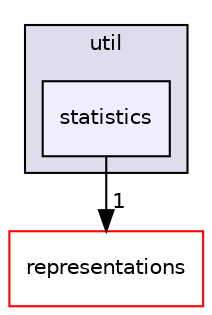 digraph "/home/travis/build/hypro/hypro/src/hypro/util/statistics" {
  compound=true
  node [ fontsize="10", fontname="Helvetica"];
  edge [ labelfontsize="10", labelfontname="Helvetica"];
  subgraph clusterdir_879d833e0dfbe8f31a5e860bb94efb50 {
    graph [ bgcolor="#ddddee", pencolor="black", label="util" fontname="Helvetica", fontsize="10", URL="dir_879d833e0dfbe8f31a5e860bb94efb50.html"]
  dir_57790bb148fd18efc2431dd25a248521 [shape=box, label="statistics", style="filled", fillcolor="#eeeeff", pencolor="black", URL="dir_57790bb148fd18efc2431dd25a248521.html"];
  }
  dir_7fa927d8fbf9dfbeef69af27f63bc81b [shape=box label="representations" fillcolor="white" style="filled" color="red" URL="dir_7fa927d8fbf9dfbeef69af27f63bc81b.html"];
  dir_57790bb148fd18efc2431dd25a248521->dir_7fa927d8fbf9dfbeef69af27f63bc81b [headlabel="1", labeldistance=1.5 headhref="dir_000053_000014.html"];
}
